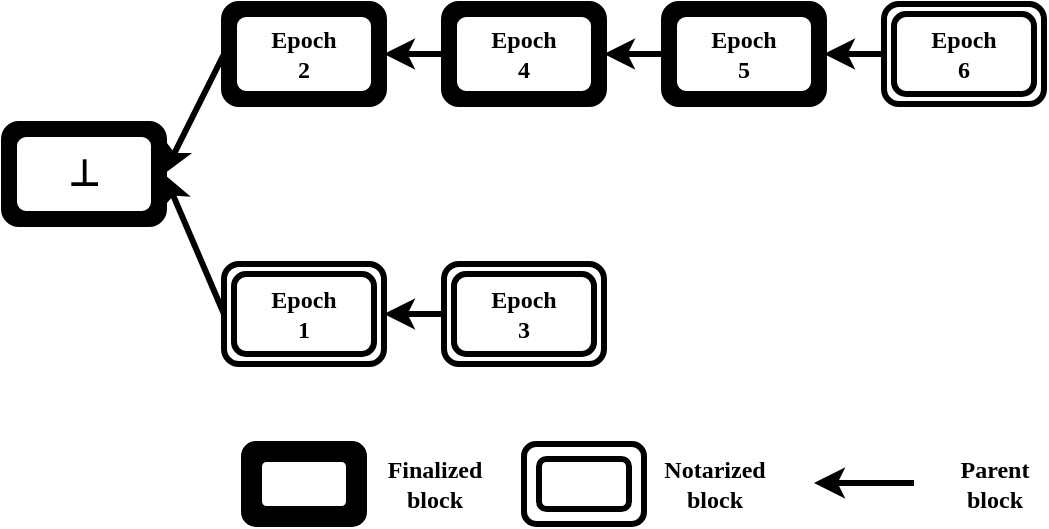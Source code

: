 <mxfile version="26.0.2">
  <diagram name="Page-1" id="OeI0376w6jKVr2weyoQS">
    <mxGraphModel dx="724" dy="360" grid="1" gridSize="10" guides="1" tooltips="1" connect="1" arrows="1" fold="1" page="1" pageScale="1" pageWidth="850" pageHeight="1100" math="0" shadow="0">
      <root>
        <mxCell id="0" />
        <mxCell id="1" parent="0" />
        <mxCell id="vYGNaXC8YfMBViBSfSM6-1" value="" style="rounded=1;whiteSpace=wrap;html=1;fillColor=#000000;strokeColor=default;strokeWidth=3;fontFamily=Times New Roman;fontStyle=1" parent="1" vertex="1">
          <mxGeometry x="50" y="250" width="80" height="50" as="geometry" />
        </mxCell>
        <mxCell id="vYGNaXC8YfMBViBSfSM6-3" value="&lt;font style=&quot;font-size: 18px;&quot;&gt;⊥&lt;/font&gt;" style="rounded=1;whiteSpace=wrap;html=1;fillColor=#FFFFFF;strokeColor=default;strokeWidth=3;fontFamily=Times New Roman;fontStyle=1" parent="1" vertex="1">
          <mxGeometry x="55" y="255" width="70" height="40" as="geometry" />
        </mxCell>
        <mxCell id="vYGNaXC8YfMBViBSfSM6-4" value="" style="rounded=1;whiteSpace=wrap;html=1;fillColor=#000000;strokeColor=default;strokeWidth=3;fontFamily=Times New Roman;fontStyle=1" parent="1" vertex="1">
          <mxGeometry x="160" y="190" width="80" height="50" as="geometry" />
        </mxCell>
        <mxCell id="vYGNaXC8YfMBViBSfSM6-5" value="Epoch&lt;div&gt;2&lt;/div&gt;" style="rounded=1;whiteSpace=wrap;html=1;fillColor=#FFFFFF;strokeColor=default;strokeWidth=3;fontFamily=Times New Roman;fontStyle=1" parent="1" vertex="1">
          <mxGeometry x="165" y="195" width="70" height="40" as="geometry" />
        </mxCell>
        <mxCell id="vYGNaXC8YfMBViBSfSM6-6" value="" style="rounded=1;whiteSpace=wrap;html=1;strokeWidth=3;fontFamily=Times New Roman;fontStyle=1" parent="1" vertex="1">
          <mxGeometry x="160" y="320" width="80" height="50" as="geometry" />
        </mxCell>
        <mxCell id="vYGNaXC8YfMBViBSfSM6-7" value="Epoch&lt;div&gt;1&lt;/div&gt;" style="rounded=1;whiteSpace=wrap;html=1;strokeWidth=3;fontFamily=Times New Roman;fontStyle=1" parent="1" vertex="1">
          <mxGeometry x="165" y="325" width="70" height="40" as="geometry" />
        </mxCell>
        <mxCell id="vYGNaXC8YfMBViBSfSM6-17" style="edgeStyle=orthogonalEdgeStyle;rounded=0;orthogonalLoop=1;jettySize=auto;html=1;exitX=0;exitY=0.5;exitDx=0;exitDy=0;entryX=1;entryY=0.5;entryDx=0;entryDy=0;strokeWidth=3;fontFamily=Times New Roman;fontStyle=1;strokeColor=default;" parent="1" source="vYGNaXC8YfMBViBSfSM6-8" target="vYGNaXC8YfMBViBSfSM6-4" edge="1">
          <mxGeometry relative="1" as="geometry" />
        </mxCell>
        <mxCell id="vYGNaXC8YfMBViBSfSM6-8" value="" style="rounded=1;whiteSpace=wrap;html=1;fillColor=#000000;strokeColor=default;strokeWidth=3;fontFamily=Times New Roman;fontStyle=1" parent="1" vertex="1">
          <mxGeometry x="270" y="190" width="80" height="50" as="geometry" />
        </mxCell>
        <mxCell id="vYGNaXC8YfMBViBSfSM6-9" value="Epoch&lt;div&gt;4&lt;/div&gt;" style="rounded=1;whiteSpace=wrap;html=1;fillColor=#FFFFFF;strokeColor=default;strokeWidth=3;fontFamily=Times New Roman;fontStyle=1" parent="1" vertex="1">
          <mxGeometry x="275" y="195" width="70" height="40" as="geometry" />
        </mxCell>
        <mxCell id="vYGNaXC8YfMBViBSfSM6-23" style="edgeStyle=orthogonalEdgeStyle;rounded=0;orthogonalLoop=1;jettySize=auto;html=1;exitX=0;exitY=0.5;exitDx=0;exitDy=0;entryX=1;entryY=0.5;entryDx=0;entryDy=0;strokeWidth=3;fontFamily=Times New Roman;fontStyle=1" parent="1" source="vYGNaXC8YfMBViBSfSM6-10" target="vYGNaXC8YfMBViBSfSM6-6" edge="1">
          <mxGeometry relative="1" as="geometry" />
        </mxCell>
        <mxCell id="vYGNaXC8YfMBViBSfSM6-10" value="" style="rounded=1;whiteSpace=wrap;html=1;strokeWidth=3;fontFamily=Times New Roman;fontStyle=1" parent="1" vertex="1">
          <mxGeometry x="270" y="320" width="80" height="50" as="geometry" />
        </mxCell>
        <mxCell id="vYGNaXC8YfMBViBSfSM6-11" value="Epoch&lt;div&gt;3&lt;/div&gt;" style="rounded=1;whiteSpace=wrap;html=1;strokeWidth=3;fontFamily=Times New Roman;fontStyle=1" parent="1" vertex="1">
          <mxGeometry x="275" y="325" width="70" height="40" as="geometry" />
        </mxCell>
        <mxCell id="vYGNaXC8YfMBViBSfSM6-18" style="edgeStyle=orthogonalEdgeStyle;rounded=0;orthogonalLoop=1;jettySize=auto;html=1;exitX=0;exitY=0.5;exitDx=0;exitDy=0;entryX=1;entryY=0.5;entryDx=0;entryDy=0;strokeWidth=3;fontFamily=Times New Roman;fontStyle=1;strokeColor=default;" parent="1" source="vYGNaXC8YfMBViBSfSM6-12" target="vYGNaXC8YfMBViBSfSM6-8" edge="1">
          <mxGeometry relative="1" as="geometry" />
        </mxCell>
        <mxCell id="vYGNaXC8YfMBViBSfSM6-12" value="" style="rounded=1;whiteSpace=wrap;html=1;fillColor=#000000;strokeColor=default;strokeWidth=3;fontFamily=Times New Roman;fontStyle=1" parent="1" vertex="1">
          <mxGeometry x="380" y="190" width="80" height="50" as="geometry" />
        </mxCell>
        <mxCell id="vYGNaXC8YfMBViBSfSM6-13" value="Epoch&lt;div&gt;5&lt;/div&gt;" style="rounded=1;whiteSpace=wrap;html=1;fillColor=default;strokeColor=default;strokeWidth=3;fontFamily=Times New Roman;fontStyle=1" parent="1" vertex="1">
          <mxGeometry x="385" y="195" width="70" height="40" as="geometry" />
        </mxCell>
        <mxCell id="vYGNaXC8YfMBViBSfSM6-14" value="" style="rounded=1;whiteSpace=wrap;html=1;strokeWidth=3;fontFamily=Times New Roman;fontStyle=1" parent="1" vertex="1">
          <mxGeometry x="490" y="190" width="80" height="50" as="geometry" />
        </mxCell>
        <mxCell id="vYGNaXC8YfMBViBSfSM6-19" style="edgeStyle=orthogonalEdgeStyle;rounded=0;orthogonalLoop=1;jettySize=auto;html=1;exitX=0;exitY=0.5;exitDx=0;exitDy=0;entryX=1;entryY=0.5;entryDx=0;entryDy=0;strokeWidth=3;fontFamily=Times New Roman;fontStyle=1" parent="1" source="vYGNaXC8YfMBViBSfSM6-14" target="vYGNaXC8YfMBViBSfSM6-12" edge="1">
          <mxGeometry relative="1" as="geometry" />
        </mxCell>
        <mxCell id="vYGNaXC8YfMBViBSfSM6-15" value="Epoch&lt;div&gt;6&lt;/div&gt;" style="rounded=1;whiteSpace=wrap;html=1;strokeWidth=3;fontFamily=Times New Roman;fontStyle=1" parent="1" vertex="1">
          <mxGeometry x="495" y="195" width="70" height="40" as="geometry" />
        </mxCell>
        <mxCell id="vYGNaXC8YfMBViBSfSM6-16" value="" style="endArrow=classic;html=1;rounded=0;exitX=0;exitY=0.5;exitDx=0;exitDy=0;entryX=1;entryY=0.5;entryDx=0;entryDy=0;strokeWidth=3;fontFamily=Times New Roman;fontStyle=1;strokeColor=default;" parent="1" source="vYGNaXC8YfMBViBSfSM6-4" target="vYGNaXC8YfMBViBSfSM6-1" edge="1">
          <mxGeometry width="50" height="50" relative="1" as="geometry">
            <mxPoint x="400" y="300" as="sourcePoint" />
            <mxPoint x="450" y="250" as="targetPoint" />
          </mxGeometry>
        </mxCell>
        <mxCell id="vYGNaXC8YfMBViBSfSM6-22" value="" style="endArrow=classic;html=1;rounded=0;exitX=0;exitY=0.5;exitDx=0;exitDy=0;entryX=1;entryY=0.5;entryDx=0;entryDy=0;strokeWidth=3;fontFamily=Times New Roman;fontStyle=1" parent="1" source="vYGNaXC8YfMBViBSfSM6-6" target="vYGNaXC8YfMBViBSfSM6-1" edge="1">
          <mxGeometry width="50" height="50" relative="1" as="geometry">
            <mxPoint x="400" y="300" as="sourcePoint" />
            <mxPoint x="450" y="250" as="targetPoint" />
          </mxGeometry>
        </mxCell>
        <mxCell id="vYGNaXC8YfMBViBSfSM6-26" value="" style="rounded=1;whiteSpace=wrap;html=1;strokeWidth=3;fontFamily=Times New Roman;fontStyle=1" parent="1" vertex="1">
          <mxGeometry x="310" y="410" width="60" height="40" as="geometry" />
        </mxCell>
        <mxCell id="vYGNaXC8YfMBViBSfSM6-27" value="" style="rounded=1;whiteSpace=wrap;html=1;strokeWidth=3;fontFamily=Times New Roman;fontStyle=1" parent="1" vertex="1">
          <mxGeometry x="317.5" y="417.5" width="45" height="25" as="geometry" />
        </mxCell>
        <mxCell id="vYGNaXC8YfMBViBSfSM6-28" value="" style="endArrow=classic;html=1;rounded=0;entryX=1;entryY=0.5;entryDx=0;entryDy=0;strokeWidth=3;fontFamily=Times New Roman;fontStyle=1" parent="1" edge="1">
          <mxGeometry width="50" height="50" relative="1" as="geometry">
            <mxPoint x="505" y="429.5" as="sourcePoint" />
            <mxPoint x="455" y="429.5" as="targetPoint" />
          </mxGeometry>
        </mxCell>
        <mxCell id="vYGNaXC8YfMBViBSfSM6-29" value="Finalized&lt;div&gt;block&lt;/div&gt;" style="text;html=1;align=center;verticalAlign=middle;resizable=0;points=[];autosize=1;strokeColor=none;fillColor=none;strokeWidth=3;fontFamily=Times New Roman;fontStyle=1" parent="1" vertex="1">
          <mxGeometry x="230" y="410" width="70" height="40" as="geometry" />
        </mxCell>
        <mxCell id="vYGNaXC8YfMBViBSfSM6-30" value="Notarized&lt;div&gt;block&lt;/div&gt;" style="text;html=1;align=center;verticalAlign=middle;resizable=0;points=[];autosize=1;strokeColor=none;fillColor=none;strokeWidth=3;fontFamily=Times New Roman;fontStyle=1" parent="1" vertex="1">
          <mxGeometry x="370" y="410" width="70" height="40" as="geometry" />
        </mxCell>
        <mxCell id="vYGNaXC8YfMBViBSfSM6-31" value="Parent&lt;div&gt;block&lt;/div&gt;" style="text;html=1;align=center;verticalAlign=middle;resizable=0;points=[];autosize=1;strokeColor=none;fillColor=none;strokeWidth=3;fontFamily=Times New Roman;fontStyle=1" parent="1" vertex="1">
          <mxGeometry x="520" y="410" width="50" height="40" as="geometry" />
        </mxCell>
        <mxCell id="41XHdPRcj5EMHJFmo8aP-1" value="" style="rounded=1;whiteSpace=wrap;html=1;strokeWidth=3;fontFamily=Times New Roman;fontStyle=1;fillColor=#000000;" vertex="1" parent="1">
          <mxGeometry x="170" y="410" width="60" height="40" as="geometry" />
        </mxCell>
        <mxCell id="41XHdPRcj5EMHJFmo8aP-2" value="" style="rounded=1;whiteSpace=wrap;html=1;strokeWidth=3;fontFamily=Times New Roman;fontStyle=1" vertex="1" parent="1">
          <mxGeometry x="177.5" y="417.5" width="45" height="25" as="geometry" />
        </mxCell>
      </root>
    </mxGraphModel>
  </diagram>
</mxfile>
